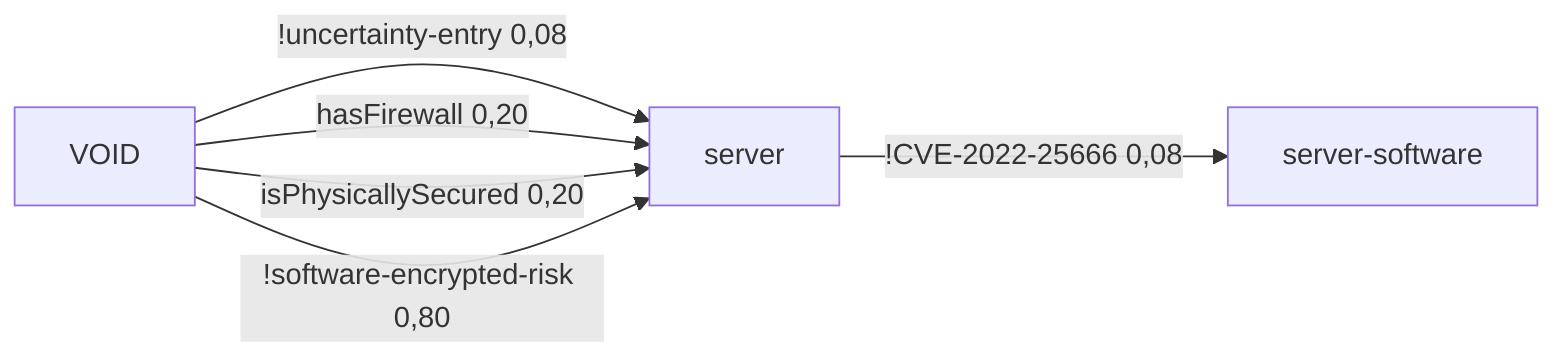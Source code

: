 %% AttributeChange [4mcontiki-ng/contiki-ng[0m to [4m4.7[0m for node [4mserver[0m
%%  VOID -[0,88]->  server -[0,08]-> server-software 3,53 0,07
flowchart LR
	server[server]
	server-software[server-software]
	VOID[VOID]
	server -->|!CVE-2022-25666 0,08| server-software
	VOID -->|!uncertainty-entry 0,08| server
	VOID -->|hasFirewall 0,20| server
	VOID -->|isPhysicallySecured 0,20| server
	VOID -->|!software-encrypted-risk 0,80| server
